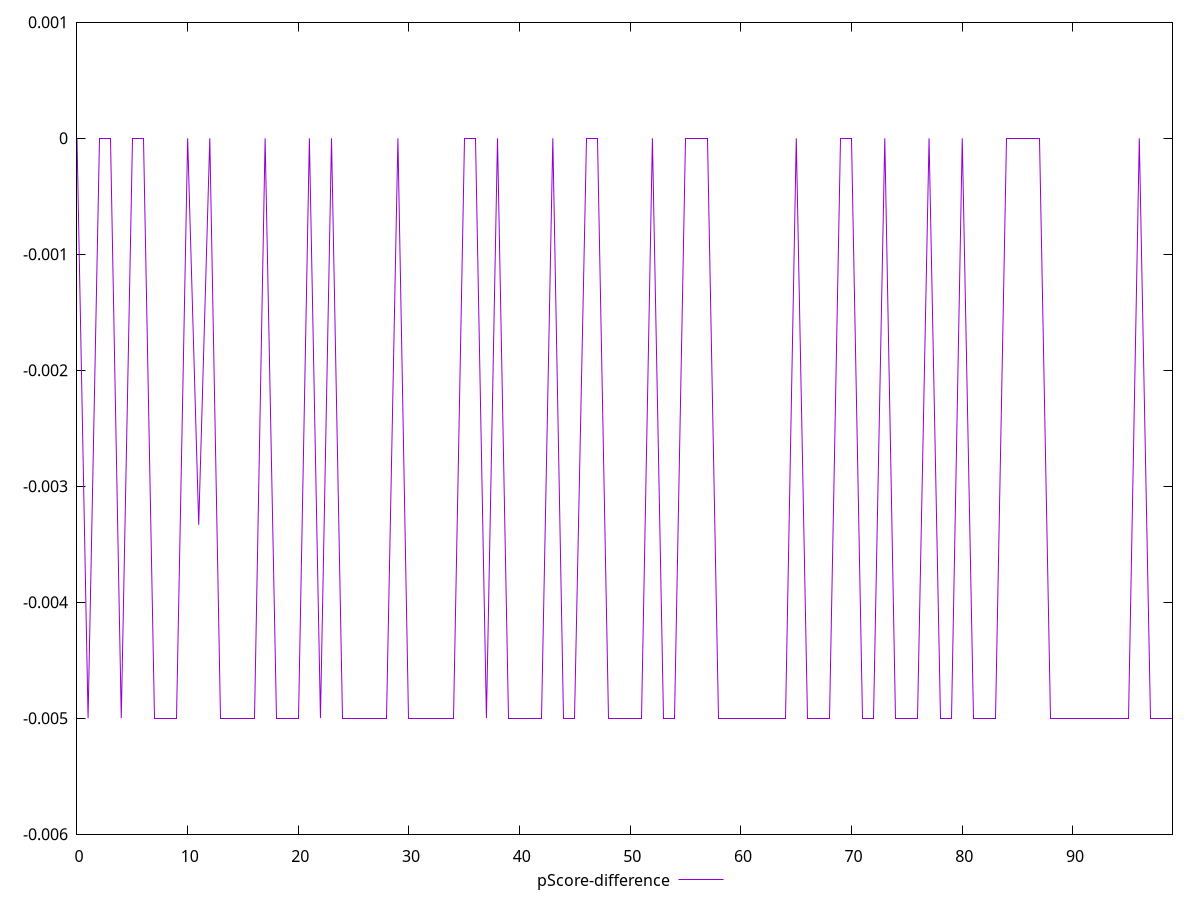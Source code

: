 reset

$pScoreDifference <<EOF
0 0
1 -0.0050000000000000044
2 0
3 0
4 -0.0050000000000000044
5 0
6 0
7 -0.0050000000000000044
8 -0.0050000000000000044
9 -0.0050000000000000044
10 0
11 -0.0033333333333334103
12 0
13 -0.0050000000000000044
14 -0.0050000000000000044
15 -0.0050000000000000044
16 -0.0050000000000000044
17 0
18 -0.0050000000000000044
19 -0.0050000000000000044
20 -0.0050000000000000044
21 0
22 -0.0050000000000000044
23 0
24 -0.0050000000000000044
25 -0.0050000000000000044
26 -0.0050000000000000044
27 -0.0050000000000000044
28 -0.0050000000000000044
29 0
30 -0.0050000000000000044
31 -0.0050000000000000044
32 -0.0050000000000000044
33 -0.0050000000000000044
34 -0.0050000000000000044
35 0
36 0
37 -0.0050000000000000044
38 0
39 -0.0050000000000000044
40 -0.0050000000000000044
41 -0.0050000000000000044
42 -0.0050000000000000044
43 0
44 -0.0050000000000000044
45 -0.0050000000000000044
46 0
47 0
48 -0.0050000000000000044
49 -0.0050000000000000044
50 -0.0050000000000000044
51 -0.0050000000000000044
52 0
53 -0.0050000000000000044
54 -0.0050000000000000044
55 0
56 0
57 0
58 -0.0050000000000000044
59 -0.0050000000000000044
60 -0.0050000000000000044
61 -0.0050000000000000044
62 -0.0050000000000000044
63 -0.0050000000000000044
64 -0.0050000000000000044
65 0
66 -0.0050000000000000044
67 -0.0050000000000000044
68 -0.0050000000000000044
69 0
70 0
71 -0.0050000000000000044
72 -0.0050000000000000044
73 0
74 -0.0050000000000000044
75 -0.0050000000000000044
76 -0.0050000000000000044
77 0
78 -0.0050000000000000044
79 -0.0050000000000000044
80 0
81 -0.0050000000000000044
82 -0.0050000000000000044
83 -0.0050000000000000044
84 0
85 0
86 0
87 0
88 -0.0050000000000000044
89 -0.0050000000000000044
90 -0.0050000000000000044
91 -0.0050000000000000044
92 -0.0050000000000000044
93 -0.0050000000000000044
94 -0.0050000000000000044
95 -0.0050000000000000044
96 0
97 -0.0050000000000000044
98 -0.0050000000000000044
99 -0.0050000000000000044
EOF

set key outside below
set xrange [0:99]
set yrange [-0.0060000000000000045:0.001]
set trange [-0.0060000000000000045:0.001]
set terminal svg size 640, 500 enhanced background rgb 'white'
set output "report_00019_2021-02-10T18-14-37.922Z//unused-css-rules/samples/pages+cached+noadtech/pScore-difference/values.svg"

plot $pScoreDifference title "pScore-difference" with line

reset
